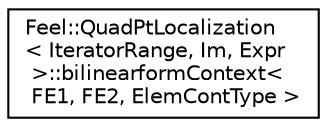 digraph "Graphical Class Hierarchy"
{
 // LATEX_PDF_SIZE
  edge [fontname="Helvetica",fontsize="10",labelfontname="Helvetica",labelfontsize="10"];
  node [fontname="Helvetica",fontsize="10",shape=record];
  rankdir="LR";
  Node0 [label="Feel::QuadPtLocalization\l\< IteratorRange, Im, Expr\l \>::bilinearformContext\<\l FE1, FE2, ElemContType \>",height=0.2,width=0.4,color="black", fillcolor="white", style="filled",URL="$structFeel_1_1QuadPtLocalization_1_1bilinearformContext.html",tooltip=" "];
}
